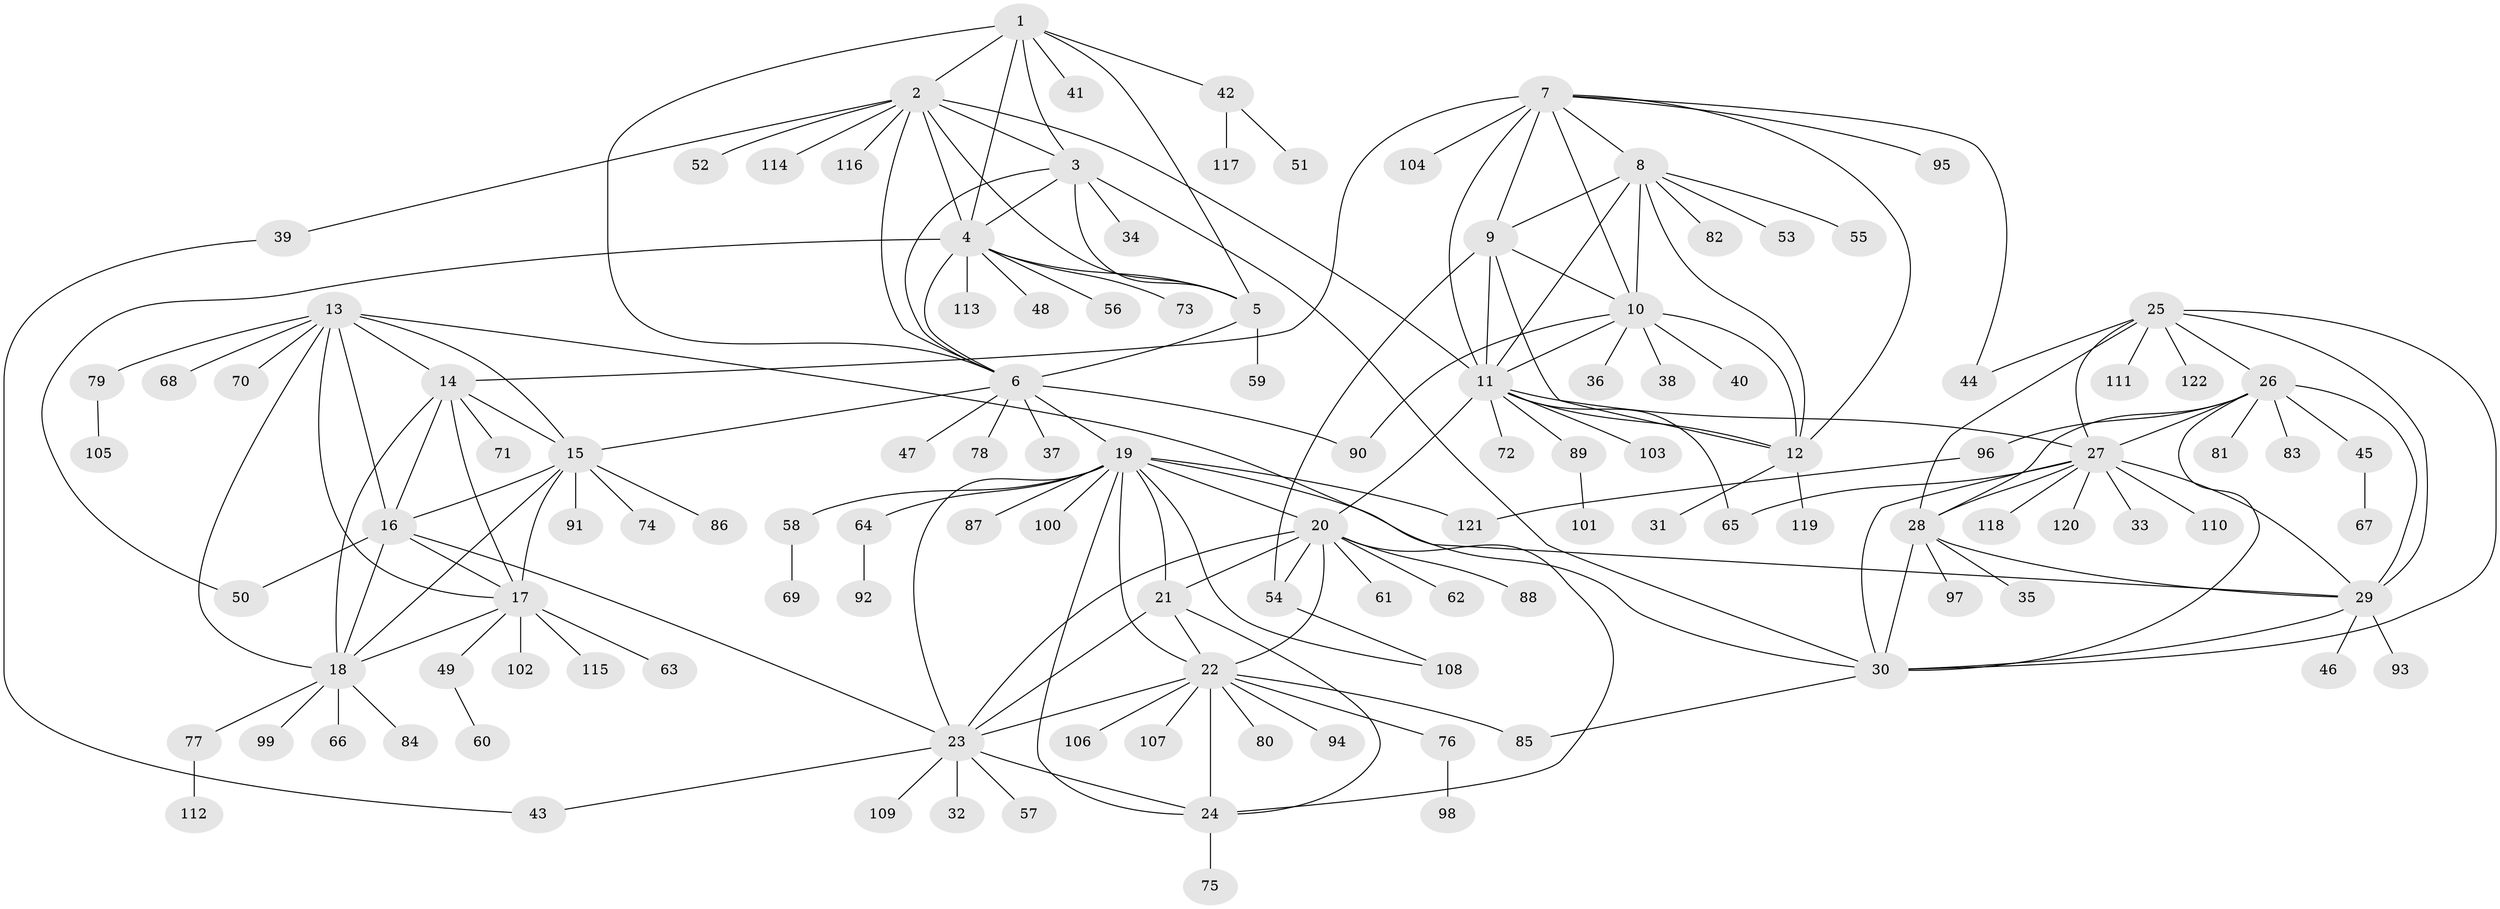// coarse degree distribution, {7: 0.041237113402061855, 8: 0.030927835051546393, 6: 0.041237113402061855, 20: 0.010309278350515464, 10: 0.010309278350515464, 9: 0.061855670103092786, 4: 0.010309278350515464, 11: 0.010309278350515464, 1: 0.6391752577319587, 2: 0.13402061855670103, 3: 0.010309278350515464}
// Generated by graph-tools (version 1.1) at 2025/52/02/27/25 19:52:15]
// undirected, 122 vertices, 186 edges
graph export_dot {
graph [start="1"]
  node [color=gray90,style=filled];
  1;
  2;
  3;
  4;
  5;
  6;
  7;
  8;
  9;
  10;
  11;
  12;
  13;
  14;
  15;
  16;
  17;
  18;
  19;
  20;
  21;
  22;
  23;
  24;
  25;
  26;
  27;
  28;
  29;
  30;
  31;
  32;
  33;
  34;
  35;
  36;
  37;
  38;
  39;
  40;
  41;
  42;
  43;
  44;
  45;
  46;
  47;
  48;
  49;
  50;
  51;
  52;
  53;
  54;
  55;
  56;
  57;
  58;
  59;
  60;
  61;
  62;
  63;
  64;
  65;
  66;
  67;
  68;
  69;
  70;
  71;
  72;
  73;
  74;
  75;
  76;
  77;
  78;
  79;
  80;
  81;
  82;
  83;
  84;
  85;
  86;
  87;
  88;
  89;
  90;
  91;
  92;
  93;
  94;
  95;
  96;
  97;
  98;
  99;
  100;
  101;
  102;
  103;
  104;
  105;
  106;
  107;
  108;
  109;
  110;
  111;
  112;
  113;
  114;
  115;
  116;
  117;
  118;
  119;
  120;
  121;
  122;
  1 -- 2;
  1 -- 3;
  1 -- 4;
  1 -- 5;
  1 -- 6;
  1 -- 41;
  1 -- 42;
  2 -- 3;
  2 -- 4;
  2 -- 5;
  2 -- 6;
  2 -- 11;
  2 -- 39;
  2 -- 52;
  2 -- 114;
  2 -- 116;
  3 -- 4;
  3 -- 5;
  3 -- 6;
  3 -- 30;
  3 -- 34;
  4 -- 5;
  4 -- 6;
  4 -- 48;
  4 -- 50;
  4 -- 56;
  4 -- 73;
  4 -- 113;
  5 -- 6;
  5 -- 59;
  6 -- 15;
  6 -- 19;
  6 -- 37;
  6 -- 47;
  6 -- 78;
  6 -- 90;
  7 -- 8;
  7 -- 9;
  7 -- 10;
  7 -- 11;
  7 -- 12;
  7 -- 14;
  7 -- 44;
  7 -- 95;
  7 -- 104;
  8 -- 9;
  8 -- 10;
  8 -- 11;
  8 -- 12;
  8 -- 53;
  8 -- 55;
  8 -- 82;
  9 -- 10;
  9 -- 11;
  9 -- 12;
  9 -- 54;
  10 -- 11;
  10 -- 12;
  10 -- 36;
  10 -- 38;
  10 -- 40;
  10 -- 90;
  11 -- 12;
  11 -- 20;
  11 -- 27;
  11 -- 65;
  11 -- 72;
  11 -- 89;
  11 -- 103;
  12 -- 31;
  12 -- 119;
  13 -- 14;
  13 -- 15;
  13 -- 16;
  13 -- 17;
  13 -- 18;
  13 -- 30;
  13 -- 68;
  13 -- 70;
  13 -- 79;
  14 -- 15;
  14 -- 16;
  14 -- 17;
  14 -- 18;
  14 -- 71;
  15 -- 16;
  15 -- 17;
  15 -- 18;
  15 -- 74;
  15 -- 86;
  15 -- 91;
  16 -- 17;
  16 -- 18;
  16 -- 23;
  16 -- 50;
  17 -- 18;
  17 -- 49;
  17 -- 63;
  17 -- 102;
  17 -- 115;
  18 -- 66;
  18 -- 77;
  18 -- 84;
  18 -- 99;
  19 -- 20;
  19 -- 21;
  19 -- 22;
  19 -- 23;
  19 -- 24;
  19 -- 29;
  19 -- 58;
  19 -- 64;
  19 -- 87;
  19 -- 100;
  19 -- 108;
  19 -- 121;
  20 -- 21;
  20 -- 22;
  20 -- 23;
  20 -- 24;
  20 -- 54;
  20 -- 61;
  20 -- 62;
  20 -- 88;
  21 -- 22;
  21 -- 23;
  21 -- 24;
  22 -- 23;
  22 -- 24;
  22 -- 76;
  22 -- 80;
  22 -- 85;
  22 -- 94;
  22 -- 106;
  22 -- 107;
  23 -- 24;
  23 -- 32;
  23 -- 43;
  23 -- 57;
  23 -- 109;
  24 -- 75;
  25 -- 26;
  25 -- 27;
  25 -- 28;
  25 -- 29;
  25 -- 30;
  25 -- 44;
  25 -- 111;
  25 -- 122;
  26 -- 27;
  26 -- 28;
  26 -- 29;
  26 -- 30;
  26 -- 45;
  26 -- 81;
  26 -- 83;
  26 -- 96;
  27 -- 28;
  27 -- 29;
  27 -- 30;
  27 -- 33;
  27 -- 65;
  27 -- 110;
  27 -- 118;
  27 -- 120;
  28 -- 29;
  28 -- 30;
  28 -- 35;
  28 -- 97;
  29 -- 30;
  29 -- 46;
  29 -- 93;
  30 -- 85;
  39 -- 43;
  42 -- 51;
  42 -- 117;
  45 -- 67;
  49 -- 60;
  54 -- 108;
  58 -- 69;
  64 -- 92;
  76 -- 98;
  77 -- 112;
  79 -- 105;
  89 -- 101;
  96 -- 121;
}
